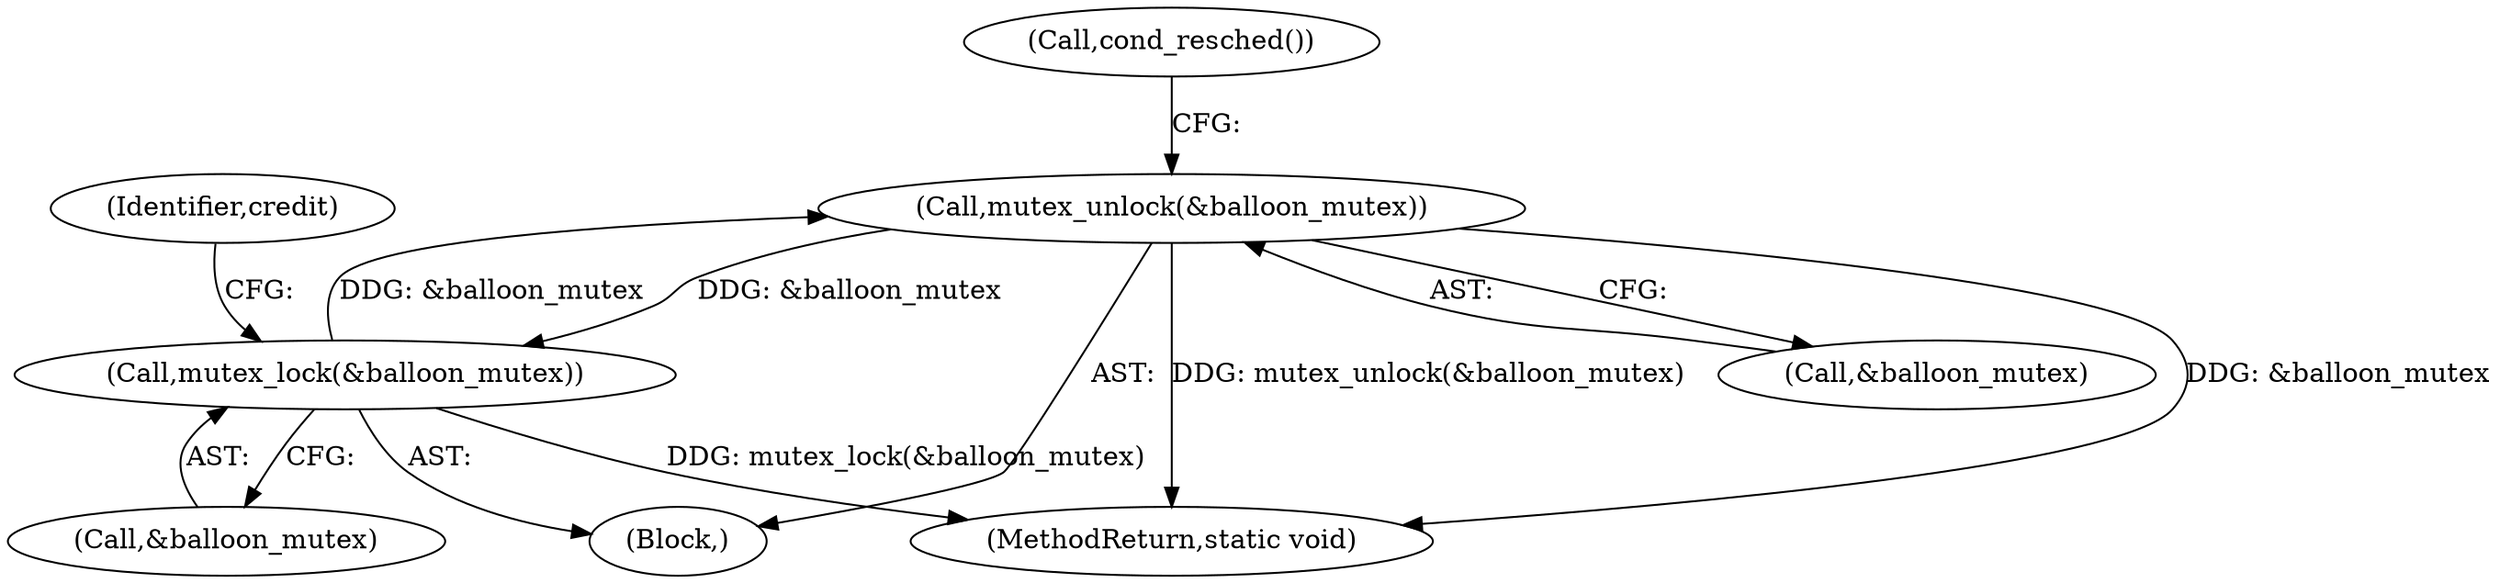 digraph "0_linux_6ef36ab967c71690ebe7e5ef997a8be4da3bc844_1@API" {
"1000169" [label="(Call,mutex_unlock(&balloon_mutex))"];
"1000111" [label="(Call,mutex_lock(&balloon_mutex))"];
"1000169" [label="(Call,mutex_unlock(&balloon_mutex))"];
"1000110" [label="(Block,)"];
"1000111" [label="(Call,mutex_lock(&balloon_mutex))"];
"1000169" [label="(Call,mutex_unlock(&balloon_mutex))"];
"1000172" [label="(Call,cond_resched())"];
"1000170" [label="(Call,&balloon_mutex)"];
"1000190" [label="(MethodReturn,static void)"];
"1000115" [label="(Identifier,credit)"];
"1000112" [label="(Call,&balloon_mutex)"];
"1000169" -> "1000110"  [label="AST: "];
"1000169" -> "1000170"  [label="CFG: "];
"1000170" -> "1000169"  [label="AST: "];
"1000172" -> "1000169"  [label="CFG: "];
"1000169" -> "1000190"  [label="DDG: mutex_unlock(&balloon_mutex)"];
"1000169" -> "1000190"  [label="DDG: &balloon_mutex"];
"1000169" -> "1000111"  [label="DDG: &balloon_mutex"];
"1000111" -> "1000169"  [label="DDG: &balloon_mutex"];
"1000111" -> "1000110"  [label="AST: "];
"1000111" -> "1000112"  [label="CFG: "];
"1000112" -> "1000111"  [label="AST: "];
"1000115" -> "1000111"  [label="CFG: "];
"1000111" -> "1000190"  [label="DDG: mutex_lock(&balloon_mutex)"];
}
